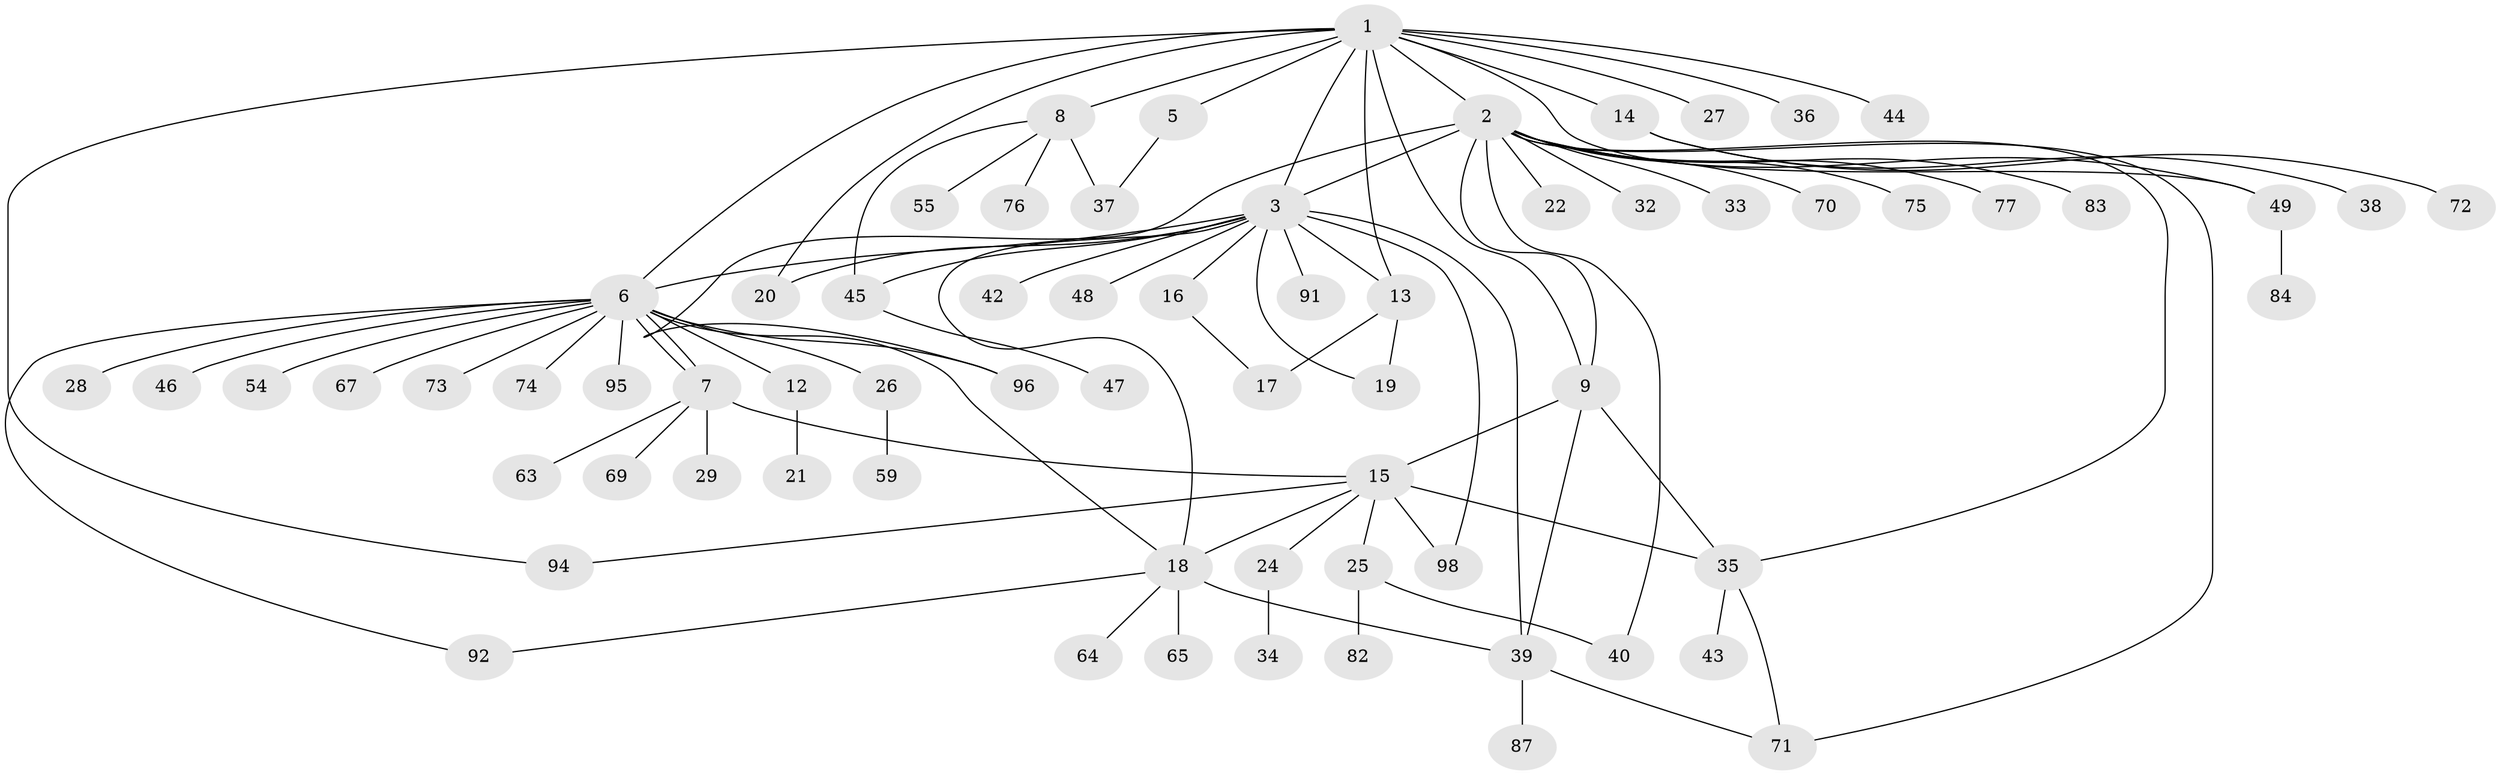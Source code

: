 // original degree distribution, {9: 0.030612244897959183, 20: 0.01020408163265306, 16: 0.02040816326530612, 2: 0.19387755102040816, 6: 0.04081632653061224, 4: 0.04081632653061224, 3: 0.10204081632653061, 10: 0.01020408163265306, 8: 0.01020408163265306, 1: 0.5306122448979592, 5: 0.01020408163265306}
// Generated by graph-tools (version 1.1) at 2025/18/03/04/25 18:18:26]
// undirected, 68 vertices, 92 edges
graph export_dot {
graph [start="1"]
  node [color=gray90,style=filled];
  1 [super="+31+4"];
  2;
  3 [super="+10+11+41+56+57+88+90+68+81+61+50+30"];
  5;
  6;
  7;
  8 [super="+23"];
  9 [super="+66+80+60+53"];
  12;
  13;
  14;
  15;
  16;
  17;
  18 [super="+51"];
  19;
  20;
  21;
  22;
  24;
  25;
  26;
  27;
  28;
  29;
  32;
  33;
  34;
  35 [super="+52"];
  36;
  37 [super="+58+62"];
  38;
  39;
  40;
  42 [super="+97"];
  43;
  44;
  45;
  46;
  47;
  48;
  49;
  54;
  55;
  59;
  63;
  64;
  65;
  67;
  69;
  70;
  71 [super="+79"];
  72;
  73;
  74;
  75;
  76;
  77;
  82;
  83;
  84;
  87;
  91;
  92;
  94;
  95;
  96;
  98;
  1 -- 2 [weight=2];
  1 -- 6;
  1 -- 20;
  1 -- 27;
  1 -- 36;
  1 -- 44;
  1 -- 8 [weight=2];
  1 -- 94;
  1 -- 3;
  1 -- 5;
  1 -- 13;
  1 -- 14;
  1 -- 49;
  1 -- 9;
  2 -- 3 [weight=4];
  2 -- 9;
  2 -- 22;
  2 -- 32;
  2 -- 33;
  2 -- 35;
  2 -- 40;
  2 -- 49;
  2 -- 70;
  2 -- 71;
  2 -- 75;
  2 -- 77;
  2 -- 83;
  2 -- 96;
  3 -- 6;
  3 -- 42;
  3 -- 45;
  3 -- 98;
  3 -- 13;
  3 -- 48;
  3 -- 18;
  3 -- 19;
  3 -- 91;
  3 -- 16;
  3 -- 39;
  3 -- 20;
  5 -- 37;
  6 -- 7;
  6 -- 7;
  6 -- 12;
  6 -- 18;
  6 -- 26;
  6 -- 28;
  6 -- 46;
  6 -- 54;
  6 -- 67;
  6 -- 73;
  6 -- 74;
  6 -- 92;
  6 -- 95;
  6 -- 96;
  7 -- 15;
  7 -- 29;
  7 -- 63;
  7 -- 69;
  8 -- 37;
  8 -- 45;
  8 -- 55;
  8 -- 76;
  9 -- 15 [weight=3];
  9 -- 35;
  9 -- 39;
  12 -- 21;
  13 -- 17;
  13 -- 19;
  14 -- 38;
  14 -- 72;
  15 -- 18;
  15 -- 24;
  15 -- 25;
  15 -- 35;
  15 -- 94;
  15 -- 98;
  16 -- 17;
  18 -- 39;
  18 -- 64;
  18 -- 65;
  18 -- 92;
  24 -- 34;
  25 -- 40;
  25 -- 82;
  26 -- 59;
  35 -- 43;
  35 -- 71;
  39 -- 87;
  39 -- 71;
  45 -- 47;
  49 -- 84;
}
